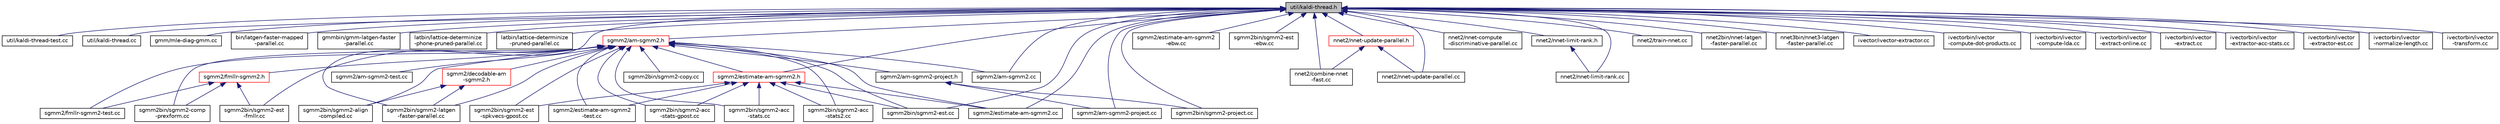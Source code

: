 digraph "util/kaldi-thread.h"
{
  edge [fontname="Helvetica",fontsize="10",labelfontname="Helvetica",labelfontsize="10"];
  node [fontname="Helvetica",fontsize="10",shape=record];
  Node30 [label="util/kaldi-thread.h",height=0.2,width=0.4,color="black", fillcolor="grey75", style="filled", fontcolor="black"];
  Node30 -> Node31 [dir="back",color="midnightblue",fontsize="10",style="solid",fontname="Helvetica"];
  Node31 [label="util/kaldi-thread-test.cc",height=0.2,width=0.4,color="black", fillcolor="white", style="filled",URL="$kaldi-thread-test_8cc.html"];
  Node30 -> Node32 [dir="back",color="midnightblue",fontsize="10",style="solid",fontname="Helvetica"];
  Node32 [label="util/kaldi-thread.cc",height=0.2,width=0.4,color="black", fillcolor="white", style="filled",URL="$kaldi-thread_8cc.html"];
  Node30 -> Node33 [dir="back",color="midnightblue",fontsize="10",style="solid",fontname="Helvetica"];
  Node33 [label="gmm/mle-diag-gmm.cc",height=0.2,width=0.4,color="black", fillcolor="white", style="filled",URL="$mle-diag-gmm_8cc.html"];
  Node30 -> Node34 [dir="back",color="midnightblue",fontsize="10",style="solid",fontname="Helvetica"];
  Node34 [label="bin/latgen-faster-mapped\l-parallel.cc",height=0.2,width=0.4,color="black", fillcolor="white", style="filled",URL="$latgen-faster-mapped-parallel_8cc.html"];
  Node30 -> Node35 [dir="back",color="midnightblue",fontsize="10",style="solid",fontname="Helvetica"];
  Node35 [label="gmmbin/gmm-latgen-faster\l-parallel.cc",height=0.2,width=0.4,color="black", fillcolor="white", style="filled",URL="$gmm-latgen-faster-parallel_8cc.html"];
  Node30 -> Node36 [dir="back",color="midnightblue",fontsize="10",style="solid",fontname="Helvetica"];
  Node36 [label="latbin/lattice-determinize\l-phone-pruned-parallel.cc",height=0.2,width=0.4,color="black", fillcolor="white", style="filled",URL="$lattice-determinize-phone-pruned-parallel_8cc.html"];
  Node30 -> Node37 [dir="back",color="midnightblue",fontsize="10",style="solid",fontname="Helvetica"];
  Node37 [label="latbin/lattice-determinize\l-pruned-parallel.cc",height=0.2,width=0.4,color="black", fillcolor="white", style="filled",URL="$lattice-determinize-pruned-parallel_8cc.html"];
  Node30 -> Node38 [dir="back",color="midnightblue",fontsize="10",style="solid",fontname="Helvetica"];
  Node38 [label="sgmm2/am-sgmm2.h",height=0.2,width=0.4,color="red", fillcolor="white", style="filled",URL="$am-sgmm2_8h.html"];
  Node38 -> Node39 [dir="back",color="midnightblue",fontsize="10",style="solid",fontname="Helvetica"];
  Node39 [label="sgmm2/am-sgmm2-project.h",height=0.2,width=0.4,color="black", fillcolor="white", style="filled",URL="$am-sgmm2-project_8h.html"];
  Node39 -> Node40 [dir="back",color="midnightblue",fontsize="10",style="solid",fontname="Helvetica"];
  Node40 [label="sgmm2/am-sgmm2-project.cc",height=0.2,width=0.4,color="black", fillcolor="white", style="filled",URL="$am-sgmm2-project_8cc.html"];
  Node39 -> Node41 [dir="back",color="midnightblue",fontsize="10",style="solid",fontname="Helvetica"];
  Node41 [label="sgmm2bin/sgmm2-project.cc",height=0.2,width=0.4,color="black", fillcolor="white", style="filled",URL="$sgmm2-project_8cc.html"];
  Node38 -> Node42 [dir="back",color="midnightblue",fontsize="10",style="solid",fontname="Helvetica"];
  Node42 [label="sgmm2/am-sgmm2-test.cc",height=0.2,width=0.4,color="black", fillcolor="white", style="filled",URL="$am-sgmm2-test_8cc.html"];
  Node38 -> Node43 [dir="back",color="midnightblue",fontsize="10",style="solid",fontname="Helvetica"];
  Node43 [label="sgmm2/am-sgmm2.cc",height=0.2,width=0.4,color="black", fillcolor="white", style="filled",URL="$am-sgmm2_8cc.html"];
  Node38 -> Node44 [dir="back",color="midnightblue",fontsize="10",style="solid",fontname="Helvetica"];
  Node44 [label="sgmm2/decodable-am\l-sgmm2.h",height=0.2,width=0.4,color="red", fillcolor="white", style="filled",URL="$decodable-am-sgmm2_8h.html"];
  Node44 -> Node46 [dir="back",color="midnightblue",fontsize="10",style="solid",fontname="Helvetica"];
  Node46 [label="sgmm2bin/sgmm2-align\l-compiled.cc",height=0.2,width=0.4,color="black", fillcolor="white", style="filled",URL="$sgmm2-align-compiled_8cc.html"];
  Node44 -> Node47 [dir="back",color="midnightblue",fontsize="10",style="solid",fontname="Helvetica"];
  Node47 [label="sgmm2bin/sgmm2-latgen\l-faster-parallel.cc",height=0.2,width=0.4,color="black", fillcolor="white", style="filled",URL="$sgmm2-latgen-faster-parallel_8cc.html"];
  Node38 -> Node50 [dir="back",color="midnightblue",fontsize="10",style="solid",fontname="Helvetica"];
  Node50 [label="sgmm2/estimate-am-sgmm2.h",height=0.2,width=0.4,color="red", fillcolor="white", style="filled",URL="$estimate-am-sgmm2_8h.html"];
  Node50 -> Node54 [dir="back",color="midnightblue",fontsize="10",style="solid",fontname="Helvetica"];
  Node54 [label="sgmm2/estimate-am-sgmm2\l-test.cc",height=0.2,width=0.4,color="black", fillcolor="white", style="filled",URL="$estimate-am-sgmm2-test_8cc.html"];
  Node50 -> Node55 [dir="back",color="midnightblue",fontsize="10",style="solid",fontname="Helvetica"];
  Node55 [label="sgmm2/estimate-am-sgmm2.cc",height=0.2,width=0.4,color="black", fillcolor="white", style="filled",URL="$estimate-am-sgmm2_8cc.html"];
  Node50 -> Node56 [dir="back",color="midnightblue",fontsize="10",style="solid",fontname="Helvetica"];
  Node56 [label="sgmm2bin/sgmm2-acc\l-stats-gpost.cc",height=0.2,width=0.4,color="black", fillcolor="white", style="filled",URL="$sgmm2-acc-stats-gpost_8cc.html"];
  Node50 -> Node57 [dir="back",color="midnightblue",fontsize="10",style="solid",fontname="Helvetica"];
  Node57 [label="sgmm2bin/sgmm2-acc\l-stats.cc",height=0.2,width=0.4,color="black", fillcolor="white", style="filled",URL="$sgmm2-acc-stats_8cc.html"];
  Node50 -> Node58 [dir="back",color="midnightblue",fontsize="10",style="solid",fontname="Helvetica"];
  Node58 [label="sgmm2bin/sgmm2-acc\l-stats2.cc",height=0.2,width=0.4,color="black", fillcolor="white", style="filled",URL="$sgmm2-acc-stats2_8cc.html"];
  Node50 -> Node59 [dir="back",color="midnightblue",fontsize="10",style="solid",fontname="Helvetica"];
  Node59 [label="sgmm2bin/sgmm2-est\l-spkvecs-gpost.cc",height=0.2,width=0.4,color="black", fillcolor="white", style="filled",URL="$sgmm2-est-spkvecs-gpost_8cc.html"];
  Node50 -> Node61 [dir="back",color="midnightblue",fontsize="10",style="solid",fontname="Helvetica"];
  Node61 [label="sgmm2bin/sgmm2-est.cc",height=0.2,width=0.4,color="black", fillcolor="white", style="filled",URL="$sgmm2-est_8cc.html"];
  Node38 -> Node54 [dir="back",color="midnightblue",fontsize="10",style="solid",fontname="Helvetica"];
  Node38 -> Node55 [dir="back",color="midnightblue",fontsize="10",style="solid",fontname="Helvetica"];
  Node38 -> Node64 [dir="back",color="midnightblue",fontsize="10",style="solid",fontname="Helvetica"];
  Node64 [label="sgmm2/fmllr-sgmm2-test.cc",height=0.2,width=0.4,color="black", fillcolor="white", style="filled",URL="$fmllr-sgmm2-test_8cc.html"];
  Node38 -> Node65 [dir="back",color="midnightblue",fontsize="10",style="solid",fontname="Helvetica"];
  Node65 [label="sgmm2/fmllr-sgmm2.h",height=0.2,width=0.4,color="red", fillcolor="white", style="filled",URL="$fmllr-sgmm2_8h.html"];
  Node65 -> Node64 [dir="back",color="midnightblue",fontsize="10",style="solid",fontname="Helvetica"];
  Node65 -> Node67 [dir="back",color="midnightblue",fontsize="10",style="solid",fontname="Helvetica"];
  Node67 [label="sgmm2bin/sgmm2-comp\l-prexform.cc",height=0.2,width=0.4,color="black", fillcolor="white", style="filled",URL="$sgmm2-comp-prexform_8cc.html"];
  Node65 -> Node68 [dir="back",color="midnightblue",fontsize="10",style="solid",fontname="Helvetica"];
  Node68 [label="sgmm2bin/sgmm2-est\l-fmllr.cc",height=0.2,width=0.4,color="black", fillcolor="white", style="filled",URL="$sgmm2-est-fmllr_8cc.html"];
  Node38 -> Node56 [dir="back",color="midnightblue",fontsize="10",style="solid",fontname="Helvetica"];
  Node38 -> Node57 [dir="back",color="midnightblue",fontsize="10",style="solid",fontname="Helvetica"];
  Node38 -> Node58 [dir="back",color="midnightblue",fontsize="10",style="solid",fontname="Helvetica"];
  Node38 -> Node46 [dir="back",color="midnightblue",fontsize="10",style="solid",fontname="Helvetica"];
  Node38 -> Node67 [dir="back",color="midnightblue",fontsize="10",style="solid",fontname="Helvetica"];
  Node38 -> Node69 [dir="back",color="midnightblue",fontsize="10",style="solid",fontname="Helvetica"];
  Node69 [label="sgmm2bin/sgmm2-copy.cc",height=0.2,width=0.4,color="black", fillcolor="white", style="filled",URL="$sgmm2-copy_8cc.html"];
  Node38 -> Node68 [dir="back",color="midnightblue",fontsize="10",style="solid",fontname="Helvetica"];
  Node38 -> Node59 [dir="back",color="midnightblue",fontsize="10",style="solid",fontname="Helvetica"];
  Node38 -> Node61 [dir="back",color="midnightblue",fontsize="10",style="solid",fontname="Helvetica"];
  Node38 -> Node47 [dir="back",color="midnightblue",fontsize="10",style="solid",fontname="Helvetica"];
  Node30 -> Node40 [dir="back",color="midnightblue",fontsize="10",style="solid",fontname="Helvetica"];
  Node30 -> Node43 [dir="back",color="midnightblue",fontsize="10",style="solid",fontname="Helvetica"];
  Node30 -> Node50 [dir="back",color="midnightblue",fontsize="10",style="solid",fontname="Helvetica"];
  Node30 -> Node52 [dir="back",color="midnightblue",fontsize="10",style="solid",fontname="Helvetica"];
  Node52 [label="sgmm2/estimate-am-sgmm2\l-ebw.cc",height=0.2,width=0.4,color="black", fillcolor="white", style="filled",URL="$estimate-am-sgmm2-ebw_8cc.html"];
  Node30 -> Node55 [dir="back",color="midnightblue",fontsize="10",style="solid",fontname="Helvetica"];
  Node30 -> Node53 [dir="back",color="midnightblue",fontsize="10",style="solid",fontname="Helvetica"];
  Node53 [label="sgmm2bin/sgmm2-est\l-ebw.cc",height=0.2,width=0.4,color="black", fillcolor="white", style="filled",URL="$sgmm2-est-ebw_8cc.html"];
  Node30 -> Node61 [dir="back",color="midnightblue",fontsize="10",style="solid",fontname="Helvetica"];
  Node30 -> Node47 [dir="back",color="midnightblue",fontsize="10",style="solid",fontname="Helvetica"];
  Node30 -> Node41 [dir="back",color="midnightblue",fontsize="10",style="solid",fontname="Helvetica"];
  Node30 -> Node73 [dir="back",color="midnightblue",fontsize="10",style="solid",fontname="Helvetica"];
  Node73 [label="nnet2/nnet-update-parallel.h",height=0.2,width=0.4,color="red", fillcolor="white", style="filled",URL="$nnet-update-parallel_8h.html"];
  Node73 -> Node74 [dir="back",color="midnightblue",fontsize="10",style="solid",fontname="Helvetica"];
  Node74 [label="nnet2/combine-nnet\l-fast.cc",height=0.2,width=0.4,color="black", fillcolor="white", style="filled",URL="$combine-nnet-fast_8cc.html"];
  Node73 -> Node75 [dir="back",color="midnightblue",fontsize="10",style="solid",fontname="Helvetica"];
  Node75 [label="nnet2/nnet-update-parallel.cc",height=0.2,width=0.4,color="black", fillcolor="white", style="filled",URL="$nnet-update-parallel_8cc.html"];
  Node30 -> Node74 [dir="back",color="midnightblue",fontsize="10",style="solid",fontname="Helvetica"];
  Node30 -> Node77 [dir="back",color="midnightblue",fontsize="10",style="solid",fontname="Helvetica"];
  Node77 [label="nnet2/nnet-compute\l-discriminative-parallel.cc",height=0.2,width=0.4,color="black", fillcolor="white", style="filled",URL="$nnet-compute-discriminative-parallel_8cc.html"];
  Node30 -> Node78 [dir="back",color="midnightblue",fontsize="10",style="solid",fontname="Helvetica"];
  Node78 [label="nnet2/nnet-limit-rank.h",height=0.2,width=0.4,color="black", fillcolor="white", style="filled",URL="$nnet-limit-rank_8h.html"];
  Node78 -> Node79 [dir="back",color="midnightblue",fontsize="10",style="solid",fontname="Helvetica"];
  Node79 [label="nnet2/nnet-limit-rank.cc",height=0.2,width=0.4,color="black", fillcolor="white", style="filled",URL="$nnet-limit-rank_8cc.html"];
  Node30 -> Node79 [dir="back",color="midnightblue",fontsize="10",style="solid",fontname="Helvetica"];
  Node30 -> Node75 [dir="back",color="midnightblue",fontsize="10",style="solid",fontname="Helvetica"];
  Node30 -> Node80 [dir="back",color="midnightblue",fontsize="10",style="solid",fontname="Helvetica"];
  Node80 [label="nnet2/train-nnet.cc",height=0.2,width=0.4,color="black", fillcolor="white", style="filled",URL="$train-nnet_8cc.html"];
  Node30 -> Node81 [dir="back",color="midnightblue",fontsize="10",style="solid",fontname="Helvetica"];
  Node81 [label="nnet2bin/nnet-latgen\l-faster-parallel.cc",height=0.2,width=0.4,color="black", fillcolor="white", style="filled",URL="$nnet-latgen-faster-parallel_8cc.html"];
  Node30 -> Node82 [dir="back",color="midnightblue",fontsize="10",style="solid",fontname="Helvetica"];
  Node82 [label="nnet3bin/nnet3-latgen\l-faster-parallel.cc",height=0.2,width=0.4,color="black", fillcolor="white", style="filled",URL="$nnet3-latgen-faster-parallel_8cc.html"];
  Node30 -> Node83 [dir="back",color="midnightblue",fontsize="10",style="solid",fontname="Helvetica"];
  Node83 [label="ivector/ivector-extractor.cc",height=0.2,width=0.4,color="black", fillcolor="white", style="filled",URL="$ivector-extractor_8cc.html"];
  Node30 -> Node84 [dir="back",color="midnightblue",fontsize="10",style="solid",fontname="Helvetica"];
  Node84 [label="ivectorbin/ivector\l-compute-dot-products.cc",height=0.2,width=0.4,color="black", fillcolor="white", style="filled",URL="$ivector-compute-dot-products_8cc.html"];
  Node30 -> Node85 [dir="back",color="midnightblue",fontsize="10",style="solid",fontname="Helvetica"];
  Node85 [label="ivectorbin/ivector\l-compute-lda.cc",height=0.2,width=0.4,color="black", fillcolor="white", style="filled",URL="$ivector-compute-lda_8cc.html"];
  Node30 -> Node86 [dir="back",color="midnightblue",fontsize="10",style="solid",fontname="Helvetica"];
  Node86 [label="ivectorbin/ivector\l-extract-online.cc",height=0.2,width=0.4,color="black", fillcolor="white", style="filled",URL="$ivector-extract-online_8cc.html"];
  Node30 -> Node87 [dir="back",color="midnightblue",fontsize="10",style="solid",fontname="Helvetica"];
  Node87 [label="ivectorbin/ivector\l-extract.cc",height=0.2,width=0.4,color="black", fillcolor="white", style="filled",URL="$ivector-extract_8cc.html"];
  Node30 -> Node88 [dir="back",color="midnightblue",fontsize="10",style="solid",fontname="Helvetica"];
  Node88 [label="ivectorbin/ivector\l-extractor-acc-stats.cc",height=0.2,width=0.4,color="black", fillcolor="white", style="filled",URL="$ivector-extractor-acc-stats_8cc.html"];
  Node30 -> Node89 [dir="back",color="midnightblue",fontsize="10",style="solid",fontname="Helvetica"];
  Node89 [label="ivectorbin/ivector\l-extractor-est.cc",height=0.2,width=0.4,color="black", fillcolor="white", style="filled",URL="$ivector-extractor-est_8cc.html"];
  Node30 -> Node90 [dir="back",color="midnightblue",fontsize="10",style="solid",fontname="Helvetica"];
  Node90 [label="ivectorbin/ivector\l-normalize-length.cc",height=0.2,width=0.4,color="black", fillcolor="white", style="filled",URL="$ivector-normalize-length_8cc.html"];
  Node30 -> Node91 [dir="back",color="midnightblue",fontsize="10",style="solid",fontname="Helvetica"];
  Node91 [label="ivectorbin/ivector\l-transform.cc",height=0.2,width=0.4,color="black", fillcolor="white", style="filled",URL="$ivector-transform_8cc.html"];
}
